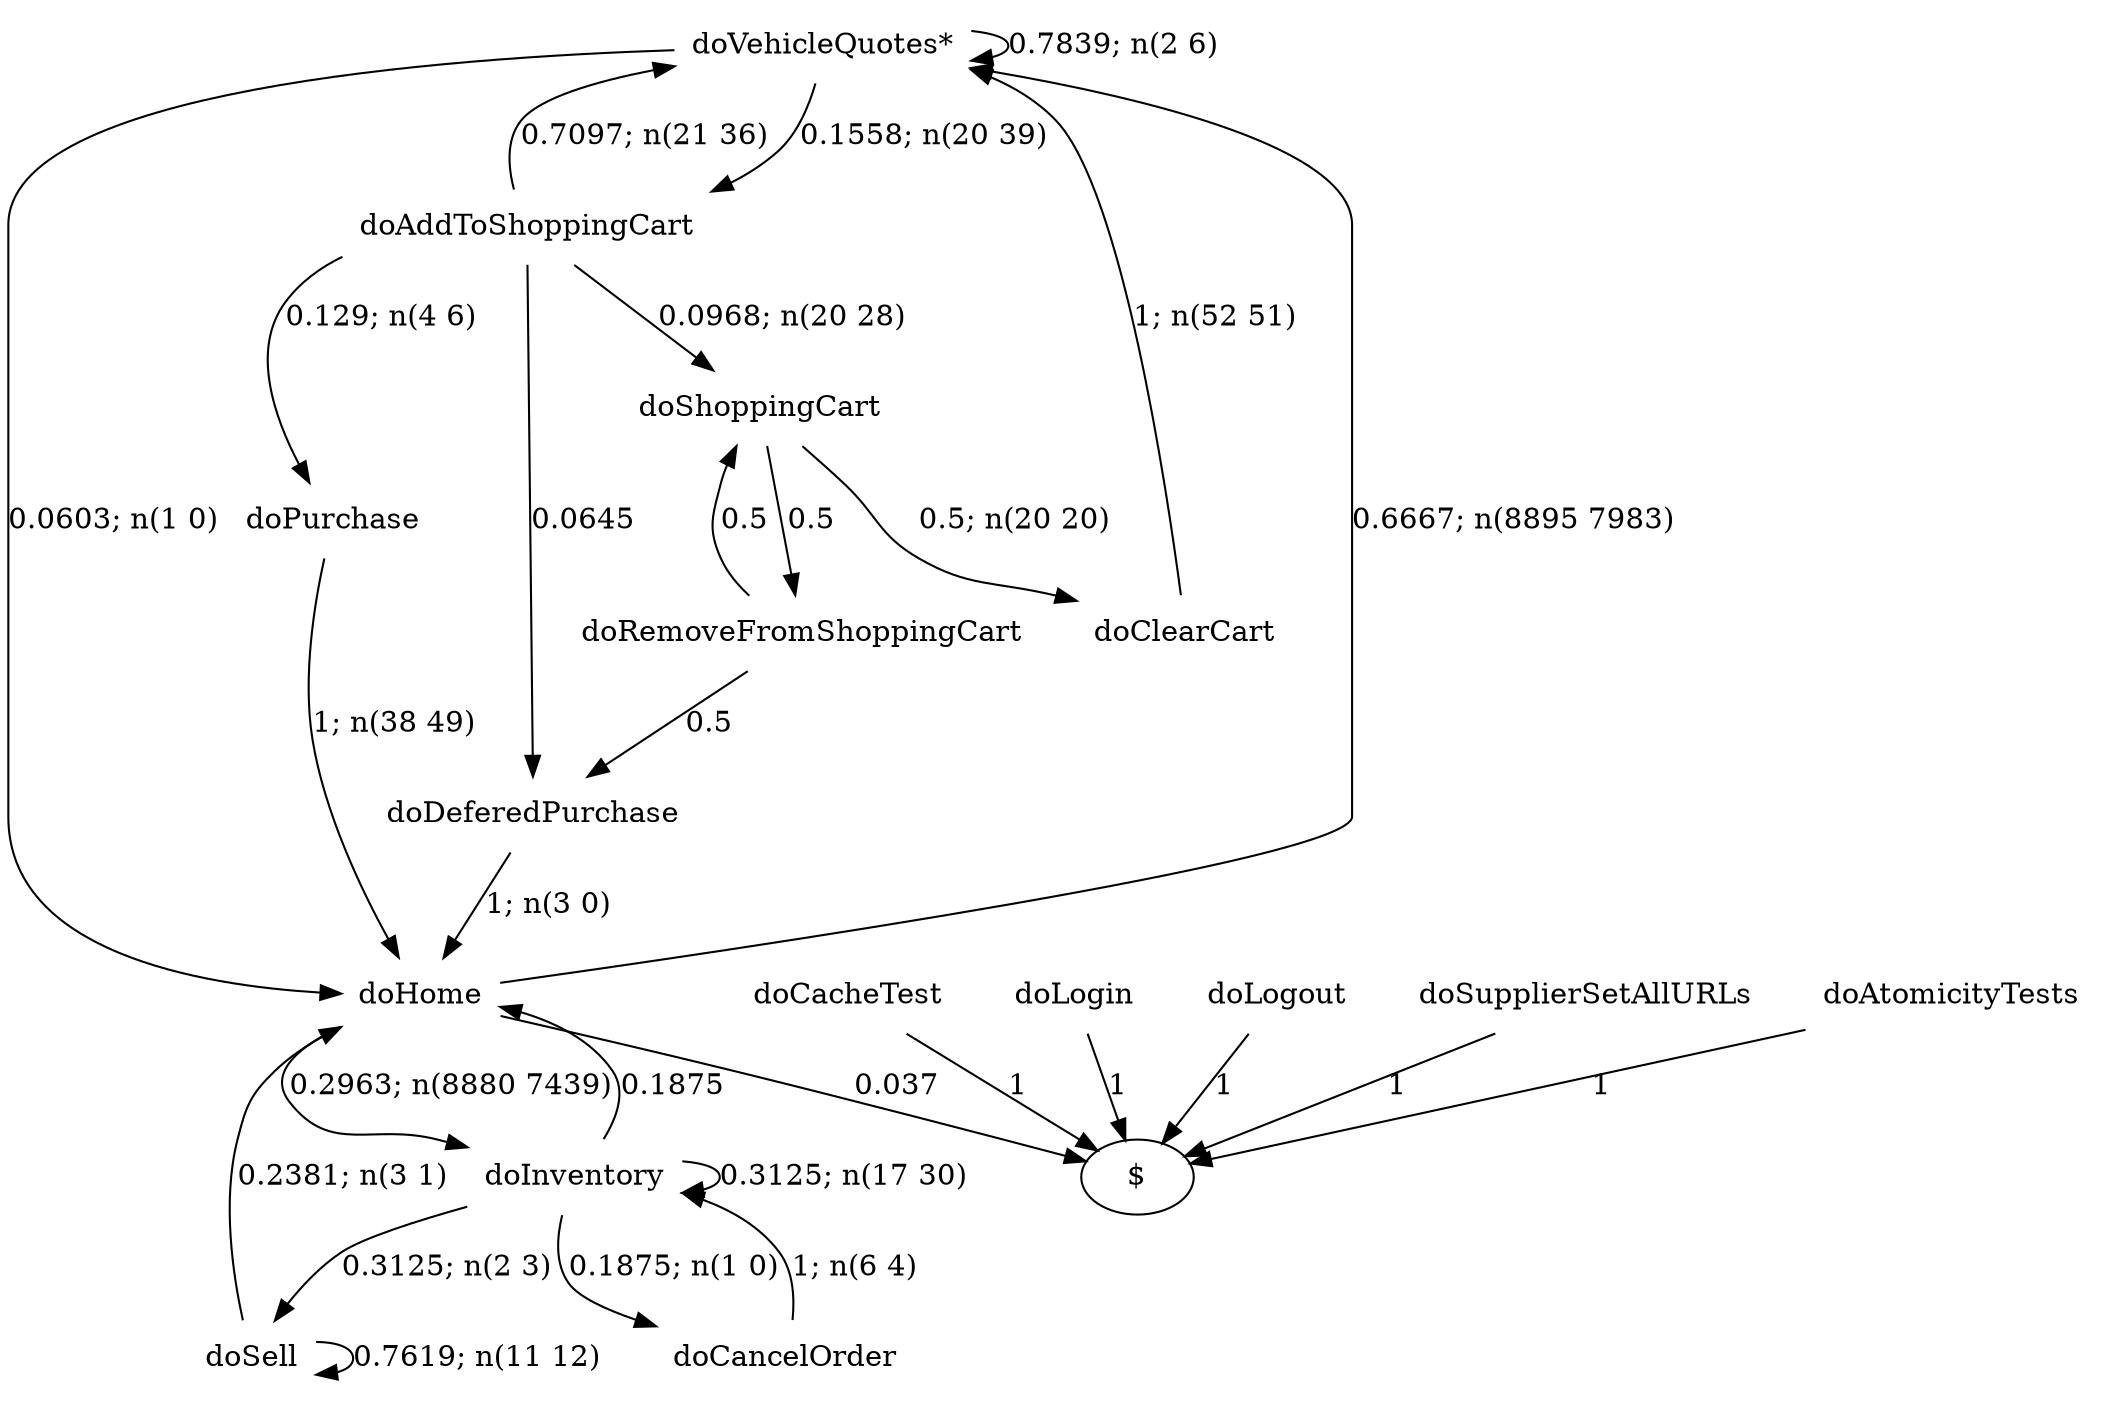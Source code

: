 digraph G {"doVehicleQuotes*" [label="doVehicleQuotes*",shape=none];"doSupplierSetAllURLs" [label="doSupplierSetAllURLs",shape=none];"doAtomicityTests" [label="doAtomicityTests",shape=none];"doCacheTest" [label="doCacheTest",shape=none];"doLogin" [label="doLogin",shape=none];"doAddToShoppingCart" [label="doAddToShoppingCart",shape=none];"doDeferedPurchase" [label="doDeferedPurchase",shape=none];"doHome" [label="doHome",shape=none];"doShoppingCart" [label="doShoppingCart",shape=none];"doClearCart" [label="doClearCart",shape=none];"doPurchase" [label="doPurchase",shape=none];"doInventory" [label="doInventory",shape=none];"doSell" [label="doSell",shape=none];"doLogout" [label="doLogout",shape=none];"doCancelOrder" [label="doCancelOrder",shape=none];"doRemoveFromShoppingCart" [label="doRemoveFromShoppingCart",shape=none];"doVehicleQuotes*"->"doVehicleQuotes*" [style=solid,label="0.7839; n(2 6)"];"doVehicleQuotes*"->"doAddToShoppingCart" [style=solid,label="0.1558; n(20 39)"];"doVehicleQuotes*"->"doHome" [style=solid,label="0.0603; n(1 0)"];"doSupplierSetAllURLs"->"$" [style=solid,label="1"];"doAtomicityTests"->"$" [style=solid,label="1"];"doCacheTest"->"$" [style=solid,label="1"];"doLogin"->"$" [style=solid,label="1"];"doAddToShoppingCart"->"doVehicleQuotes*" [style=solid,label="0.7097; n(21 36)"];"doAddToShoppingCart"->"doDeferedPurchase" [style=solid,label="0.0645"];"doAddToShoppingCart"->"doShoppingCart" [style=solid,label="0.0968; n(20 28)"];"doAddToShoppingCart"->"doPurchase" [style=solid,label="0.129; n(4 6)"];"doDeferedPurchase"->"doHome" [style=solid,label="1; n(3 0)"];"doHome"->"doVehicleQuotes*" [style=solid,label="0.6667; n(8895 7983)"];"doHome"->"doInventory" [style=solid,label="0.2963; n(8880 7439)"];"doHome"->"$" [style=solid,label="0.037"];"doShoppingCart"->"doClearCart" [style=solid,label="0.5; n(20 20)"];"doShoppingCart"->"doRemoveFromShoppingCart" [style=solid,label="0.5"];"doClearCart"->"doVehicleQuotes*" [style=solid,label="1; n(52 51)"];"doPurchase"->"doHome" [style=solid,label="1; n(38 49)"];"doInventory"->"doHome" [style=solid,label="0.1875"];"doInventory"->"doInventory" [style=solid,label="0.3125; n(17 30)"];"doInventory"->"doSell" [style=solid,label="0.3125; n(2 3)"];"doInventory"->"doCancelOrder" [style=solid,label="0.1875; n(1 0)"];"doSell"->"doHome" [style=solid,label="0.2381; n(3 1)"];"doSell"->"doSell" [style=solid,label="0.7619; n(11 12)"];"doLogout"->"$" [style=solid,label="1"];"doCancelOrder"->"doInventory" [style=solid,label="1; n(6 4)"];"doRemoveFromShoppingCart"->"doDeferedPurchase" [style=solid,label="0.5"];"doRemoveFromShoppingCart"->"doShoppingCart" [style=solid,label="0.5"];}